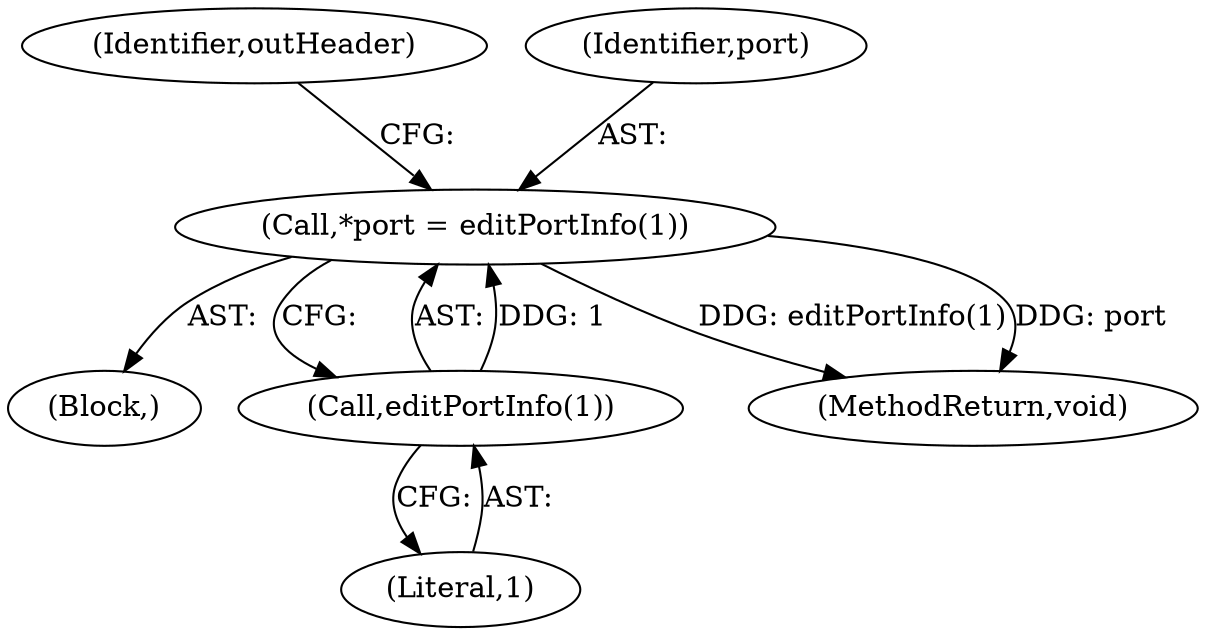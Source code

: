 digraph "0_Android_c48ef757cc50906e8726a3bebc3b60716292cdba@pointer" {
"1000416" [label="(Call,*port = editPortInfo(1))"];
"1000418" [label="(Call,editPortInfo(1))"];
"1000419" [label="(Literal,1)"];
"1000422" [label="(Identifier,outHeader)"];
"1000414" [label="(Block,)"];
"1000418" [label="(Call,editPortInfo(1))"];
"1000416" [label="(Call,*port = editPortInfo(1))"];
"1000417" [label="(Identifier,port)"];
"1000717" [label="(MethodReturn,void)"];
"1000416" -> "1000414"  [label="AST: "];
"1000416" -> "1000418"  [label="CFG: "];
"1000417" -> "1000416"  [label="AST: "];
"1000418" -> "1000416"  [label="AST: "];
"1000422" -> "1000416"  [label="CFG: "];
"1000416" -> "1000717"  [label="DDG: editPortInfo(1)"];
"1000416" -> "1000717"  [label="DDG: port"];
"1000418" -> "1000416"  [label="DDG: 1"];
"1000418" -> "1000419"  [label="CFG: "];
"1000419" -> "1000418"  [label="AST: "];
}
